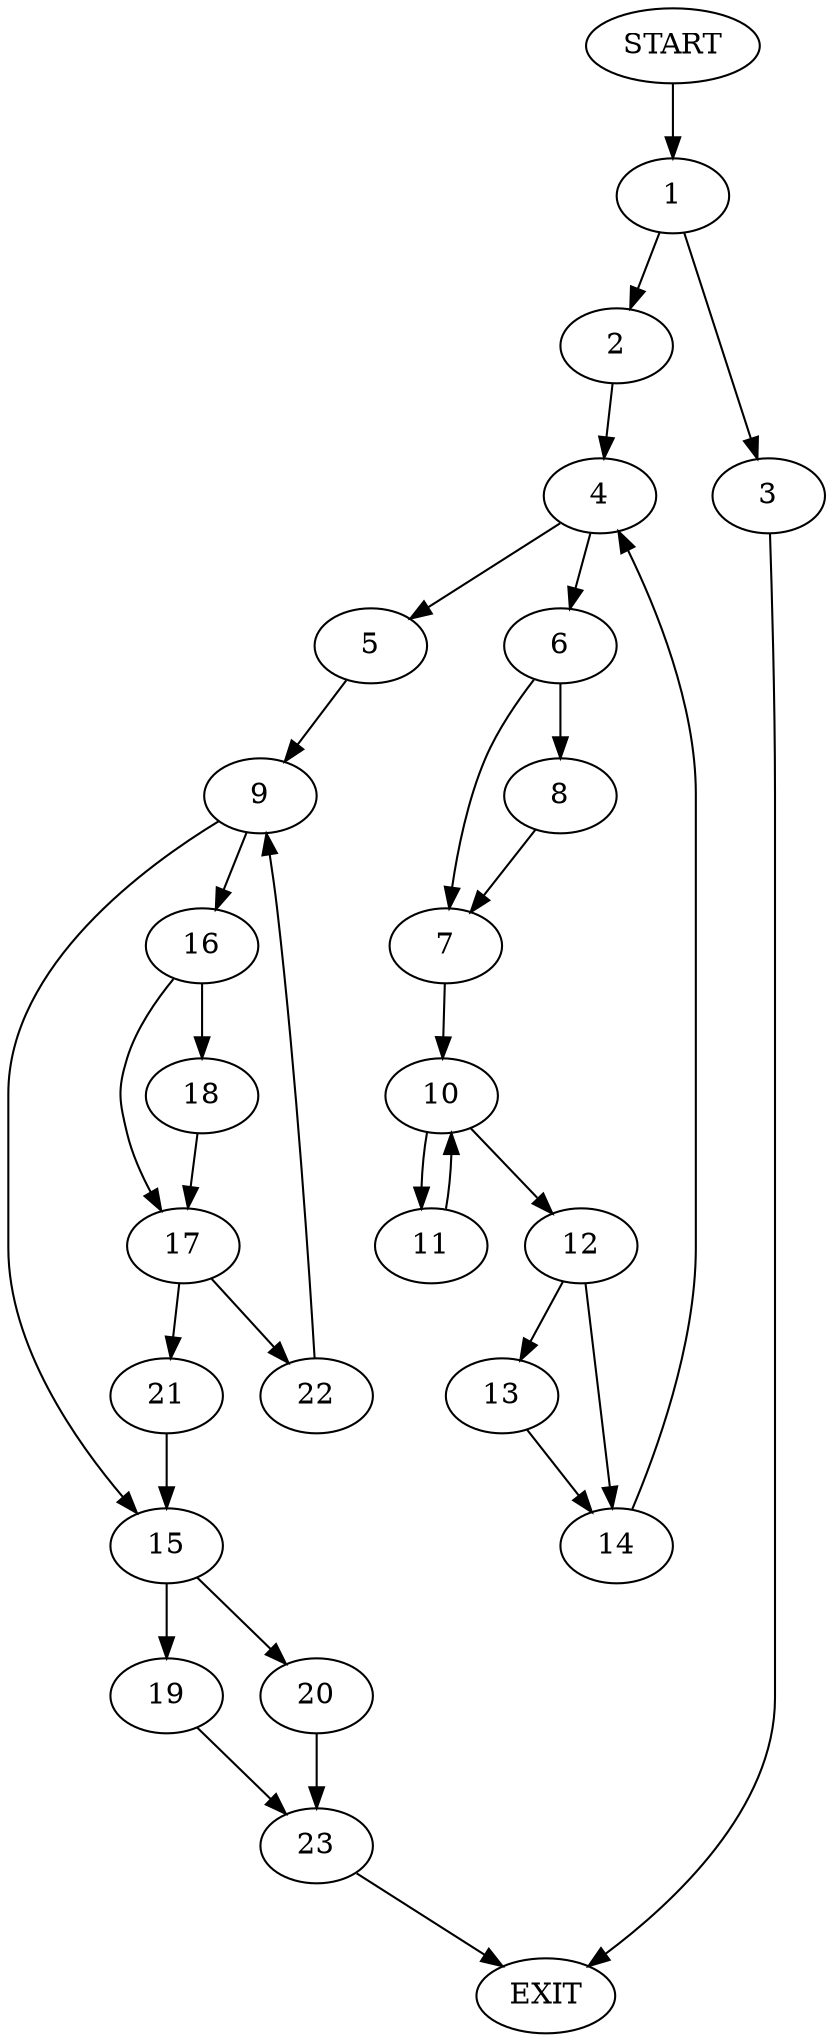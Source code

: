 digraph {
0 [label="START"]
24 [label="EXIT"]
0 -> 1
1 -> 2
1 -> 3
2 -> 4
3 -> 24
4 -> 5
4 -> 6
6 -> 7
6 -> 8
5 -> 9
8 -> 7
7 -> 10
10 -> 11
10 -> 12
12 -> 13
12 -> 14
11 -> 10
13 -> 14
14 -> 4
9 -> 15
9 -> 16
16 -> 17
16 -> 18
15 -> 19
15 -> 20
17 -> 21
17 -> 22
18 -> 17
21 -> 15
22 -> 9
20 -> 23
19 -> 23
23 -> 24
}
